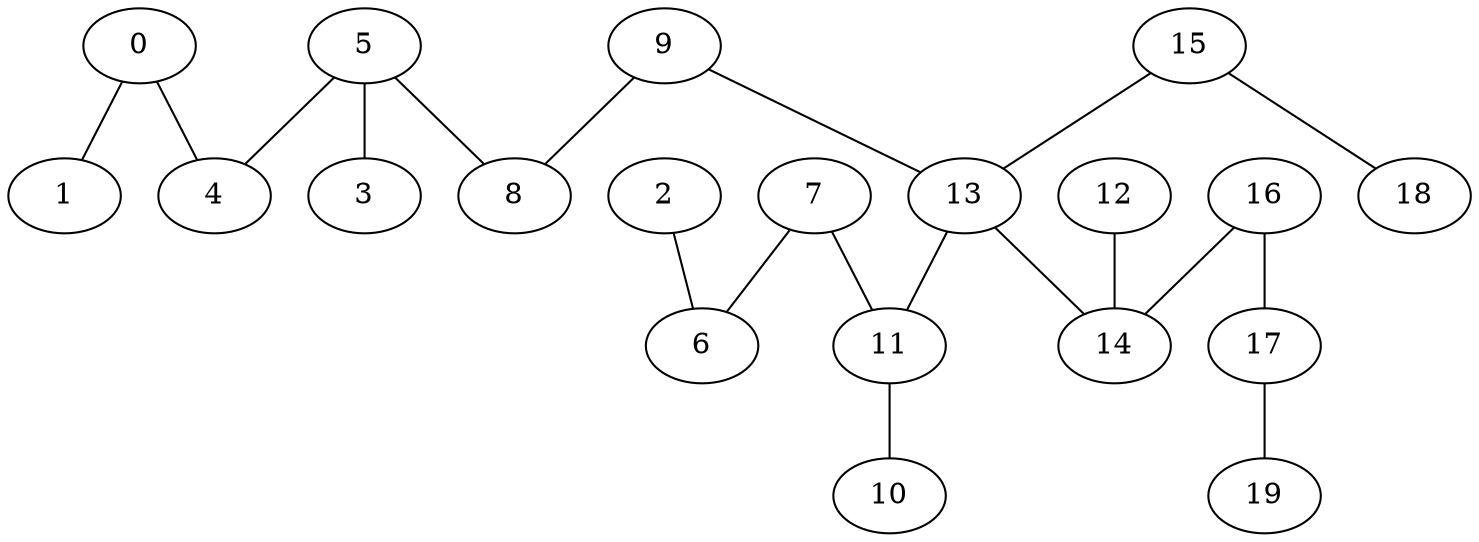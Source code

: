 graph { 
0[pos="-97,-51!"]
1[pos="-74,-78!"]
2[pos="-73,61!"]
3[pos="-72,21!"]
4[pos="-69,-20!"]
5[pos="-44,11!"]
6[pos="-41,54!"]
7[pos="-33,54!"]
8[pos="-27,3!"]
9[pos="-5,26!"]
10[pos="-1,95!"]
11[pos="3,68!"]
12[pos="23,-41!"]
13[pos="27,43!"]
14[pos="28,5!"]
15[pos="57,60!"]
16[pos="68,-21!"]
17[pos="82,-60!"]
18[pos="90,83!"]
19[pos="100,-56!"]
17--19
16--17
0--1
7--6
2--6
5--8
5--3
9--8
15--13
11--10
13--11
9--13
13--14
7--11
5--4
15--18
0--4
12--14
16--14
}
